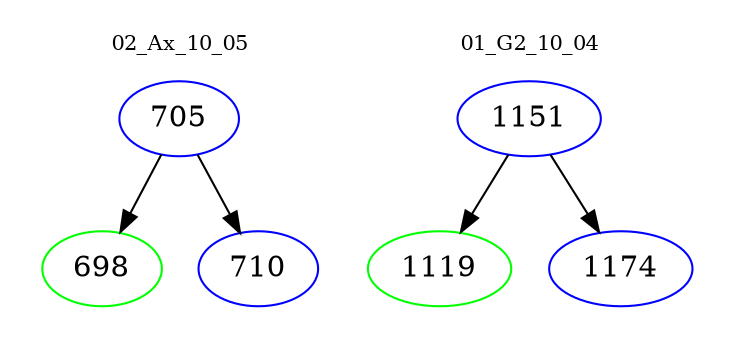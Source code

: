 digraph{
subgraph cluster_0 {
color = white
label = "02_Ax_10_05";
fontsize=10;
T0_705 [label="705", color="blue"]
T0_705 -> T0_698 [color="black"]
T0_698 [label="698", color="green"]
T0_705 -> T0_710 [color="black"]
T0_710 [label="710", color="blue"]
}
subgraph cluster_1 {
color = white
label = "01_G2_10_04";
fontsize=10;
T1_1151 [label="1151", color="blue"]
T1_1151 -> T1_1119 [color="black"]
T1_1119 [label="1119", color="green"]
T1_1151 -> T1_1174 [color="black"]
T1_1174 [label="1174", color="blue"]
}
}
